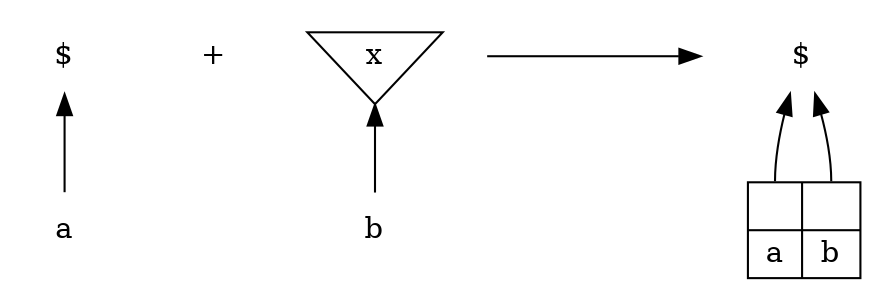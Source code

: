 digraph "" {
    graph[dpi="60";compound="true"];

    subgraph L {
        node[shape="none"];
        left[label="$"];
        leftroot[label="a"];

        left -> leftroot[dir="back"];
    }

    subgraph AB {
        temp1[shape="none";label="+"];
    }

    subgraph R {
        right[shape="invtriangle";label="x"];
        rightroot[shape="none";label="b"];

        right -> rightroot[dir="back"];
    }

    subgraph BC {
        node[color="invis";shape="point"];
        temp2b;
        temp2c;

        temp2b -> temp2c[constraint="false";label="wwwwwww";fontcolor="invis"];
    }

    subgraph Res {
        node[shape="none"];
        result[label="$"];
        resultroot[shape="record";label="{<a> | a} | {<b> | b}"];

        result -> resultroot:a:n[dir="back"];
        result -> resultroot:b:n[dir="back"];
    }
}
